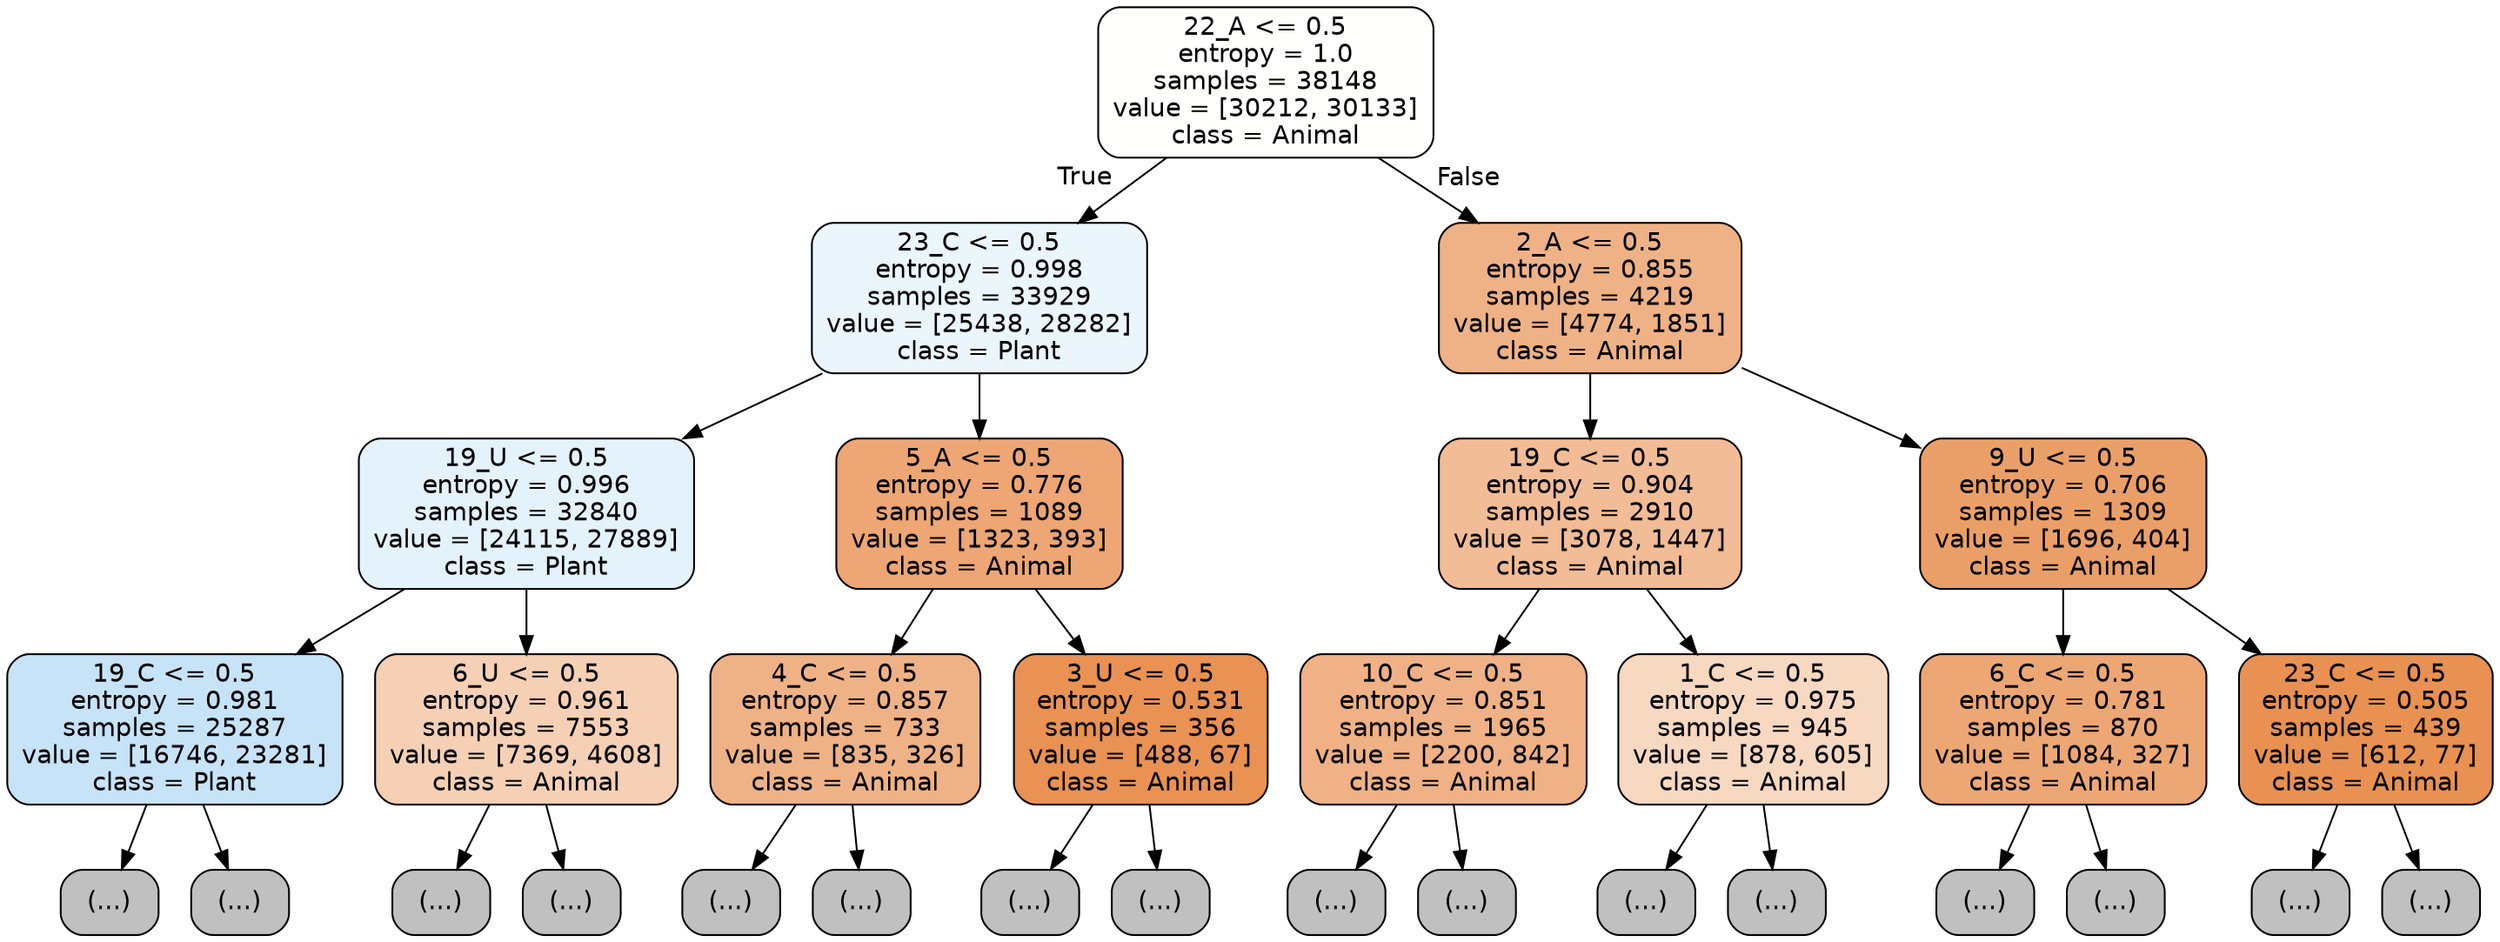 digraph Tree {
node [shape=box, style="filled, rounded", color="black", fontname="helvetica"] ;
edge [fontname="helvetica"] ;
0 [label="22_A <= 0.5\nentropy = 1.0\nsamples = 38148\nvalue = [30212, 30133]\nclass = Animal", fillcolor="#fffffe"] ;
1 [label="23_C <= 0.5\nentropy = 0.998\nsamples = 33929\nvalue = [25438, 28282]\nclass = Plant", fillcolor="#ebf5fc"] ;
0 -> 1 [labeldistance=2.5, labelangle=45, headlabel="True"] ;
2 [label="19_U <= 0.5\nentropy = 0.996\nsamples = 32840\nvalue = [24115, 27889]\nclass = Plant", fillcolor="#e4f2fb"] ;
1 -> 2 ;
3 [label="19_C <= 0.5\nentropy = 0.981\nsamples = 25287\nvalue = [16746, 23281]\nclass = Plant", fillcolor="#c7e3f8"] ;
2 -> 3 ;
4 [label="(...)", fillcolor="#C0C0C0"] ;
3 -> 4 ;
7123 [label="(...)", fillcolor="#C0C0C0"] ;
3 -> 7123 ;
10686 [label="6_U <= 0.5\nentropy = 0.961\nsamples = 7553\nvalue = [7369, 4608]\nclass = Animal", fillcolor="#f5d0b5"] ;
2 -> 10686 ;
10687 [label="(...)", fillcolor="#C0C0C0"] ;
10686 -> 10687 ;
13426 [label="(...)", fillcolor="#C0C0C0"] ;
10686 -> 13426 ;
14401 [label="5_A <= 0.5\nentropy = 0.776\nsamples = 1089\nvalue = [1323, 393]\nclass = Animal", fillcolor="#eda674"] ;
1 -> 14401 ;
14402 [label="4_C <= 0.5\nentropy = 0.857\nsamples = 733\nvalue = [835, 326]\nclass = Animal", fillcolor="#efb286"] ;
14401 -> 14402 ;
14403 [label="(...)", fillcolor="#C0C0C0"] ;
14402 -> 14403 ;
14696 [label="(...)", fillcolor="#C0C0C0"] ;
14402 -> 14696 ;
14787 [label="3_U <= 0.5\nentropy = 0.531\nsamples = 356\nvalue = [488, 67]\nclass = Animal", fillcolor="#e99254"] ;
14401 -> 14787 ;
14788 [label="(...)", fillcolor="#C0C0C0"] ;
14787 -> 14788 ;
14867 [label="(...)", fillcolor="#C0C0C0"] ;
14787 -> 14867 ;
14892 [label="2_A <= 0.5\nentropy = 0.855\nsamples = 4219\nvalue = [4774, 1851]\nclass = Animal", fillcolor="#efb286"] ;
0 -> 14892 [labeldistance=2.5, labelangle=-45, headlabel="False"] ;
14893 [label="19_C <= 0.5\nentropy = 0.904\nsamples = 2910\nvalue = [3078, 1447]\nclass = Animal", fillcolor="#f1bc96"] ;
14892 -> 14893 ;
14894 [label="10_C <= 0.5\nentropy = 0.851\nsamples = 1965\nvalue = [2200, 842]\nclass = Animal", fillcolor="#efb185"] ;
14893 -> 14894 ;
14895 [label="(...)", fillcolor="#C0C0C0"] ;
14894 -> 14895 ;
15688 [label="(...)", fillcolor="#C0C0C0"] ;
14894 -> 15688 ;
15897 [label="1_C <= 0.5\nentropy = 0.975\nsamples = 945\nvalue = [878, 605]\nclass = Animal", fillcolor="#f7d8c1"] ;
14893 -> 15897 ;
15898 [label="(...)", fillcolor="#C0C0C0"] ;
15897 -> 15898 ;
16231 [label="(...)", fillcolor="#C0C0C0"] ;
15897 -> 16231 ;
16282 [label="9_U <= 0.5\nentropy = 0.706\nsamples = 1309\nvalue = [1696, 404]\nclass = Animal", fillcolor="#eb9f68"] ;
14892 -> 16282 ;
16283 [label="6_C <= 0.5\nentropy = 0.781\nsamples = 870\nvalue = [1084, 327]\nclass = Animal", fillcolor="#eda775"] ;
16282 -> 16283 ;
16284 [label="(...)", fillcolor="#C0C0C0"] ;
16283 -> 16284 ;
16561 [label="(...)", fillcolor="#C0C0C0"] ;
16283 -> 16561 ;
16640 [label="23_C <= 0.5\nentropy = 0.505\nsamples = 439\nvalue = [612, 77]\nclass = Animal", fillcolor="#e89152"] ;
16282 -> 16640 ;
16641 [label="(...)", fillcolor="#C0C0C0"] ;
16640 -> 16641 ;
16756 [label="(...)", fillcolor="#C0C0C0"] ;
16640 -> 16756 ;
}